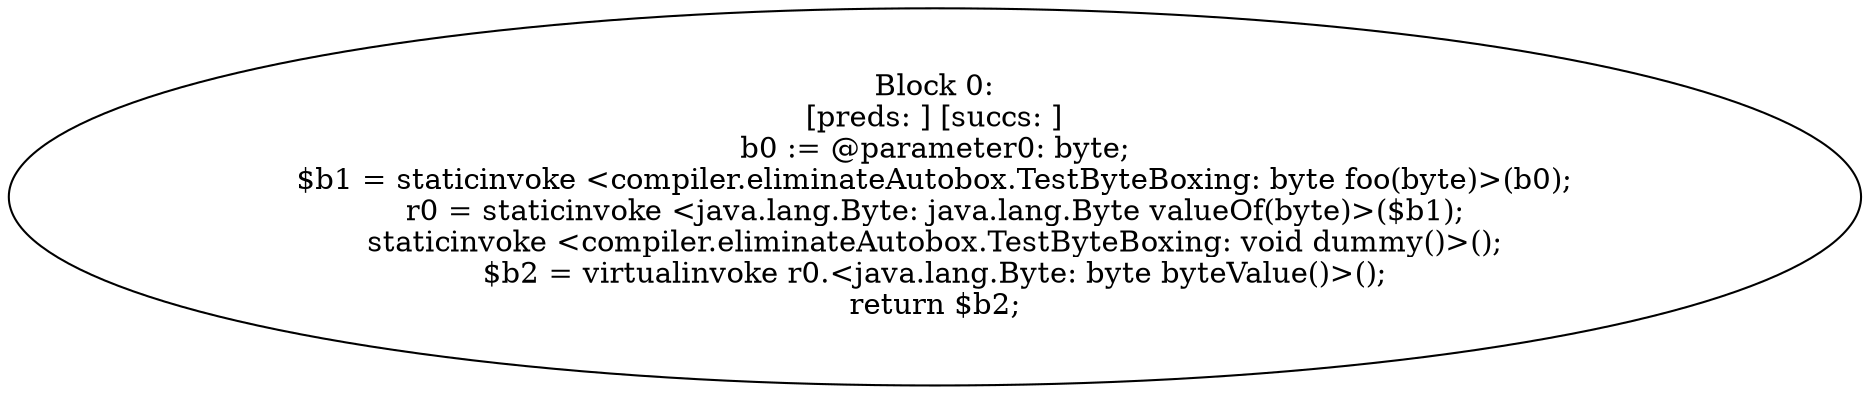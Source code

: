 digraph "unitGraph" {
    "Block 0:
[preds: ] [succs: ]
b0 := @parameter0: byte;
$b1 = staticinvoke <compiler.eliminateAutobox.TestByteBoxing: byte foo(byte)>(b0);
r0 = staticinvoke <java.lang.Byte: java.lang.Byte valueOf(byte)>($b1);
staticinvoke <compiler.eliminateAutobox.TestByteBoxing: void dummy()>();
$b2 = virtualinvoke r0.<java.lang.Byte: byte byteValue()>();
return $b2;
"
}
